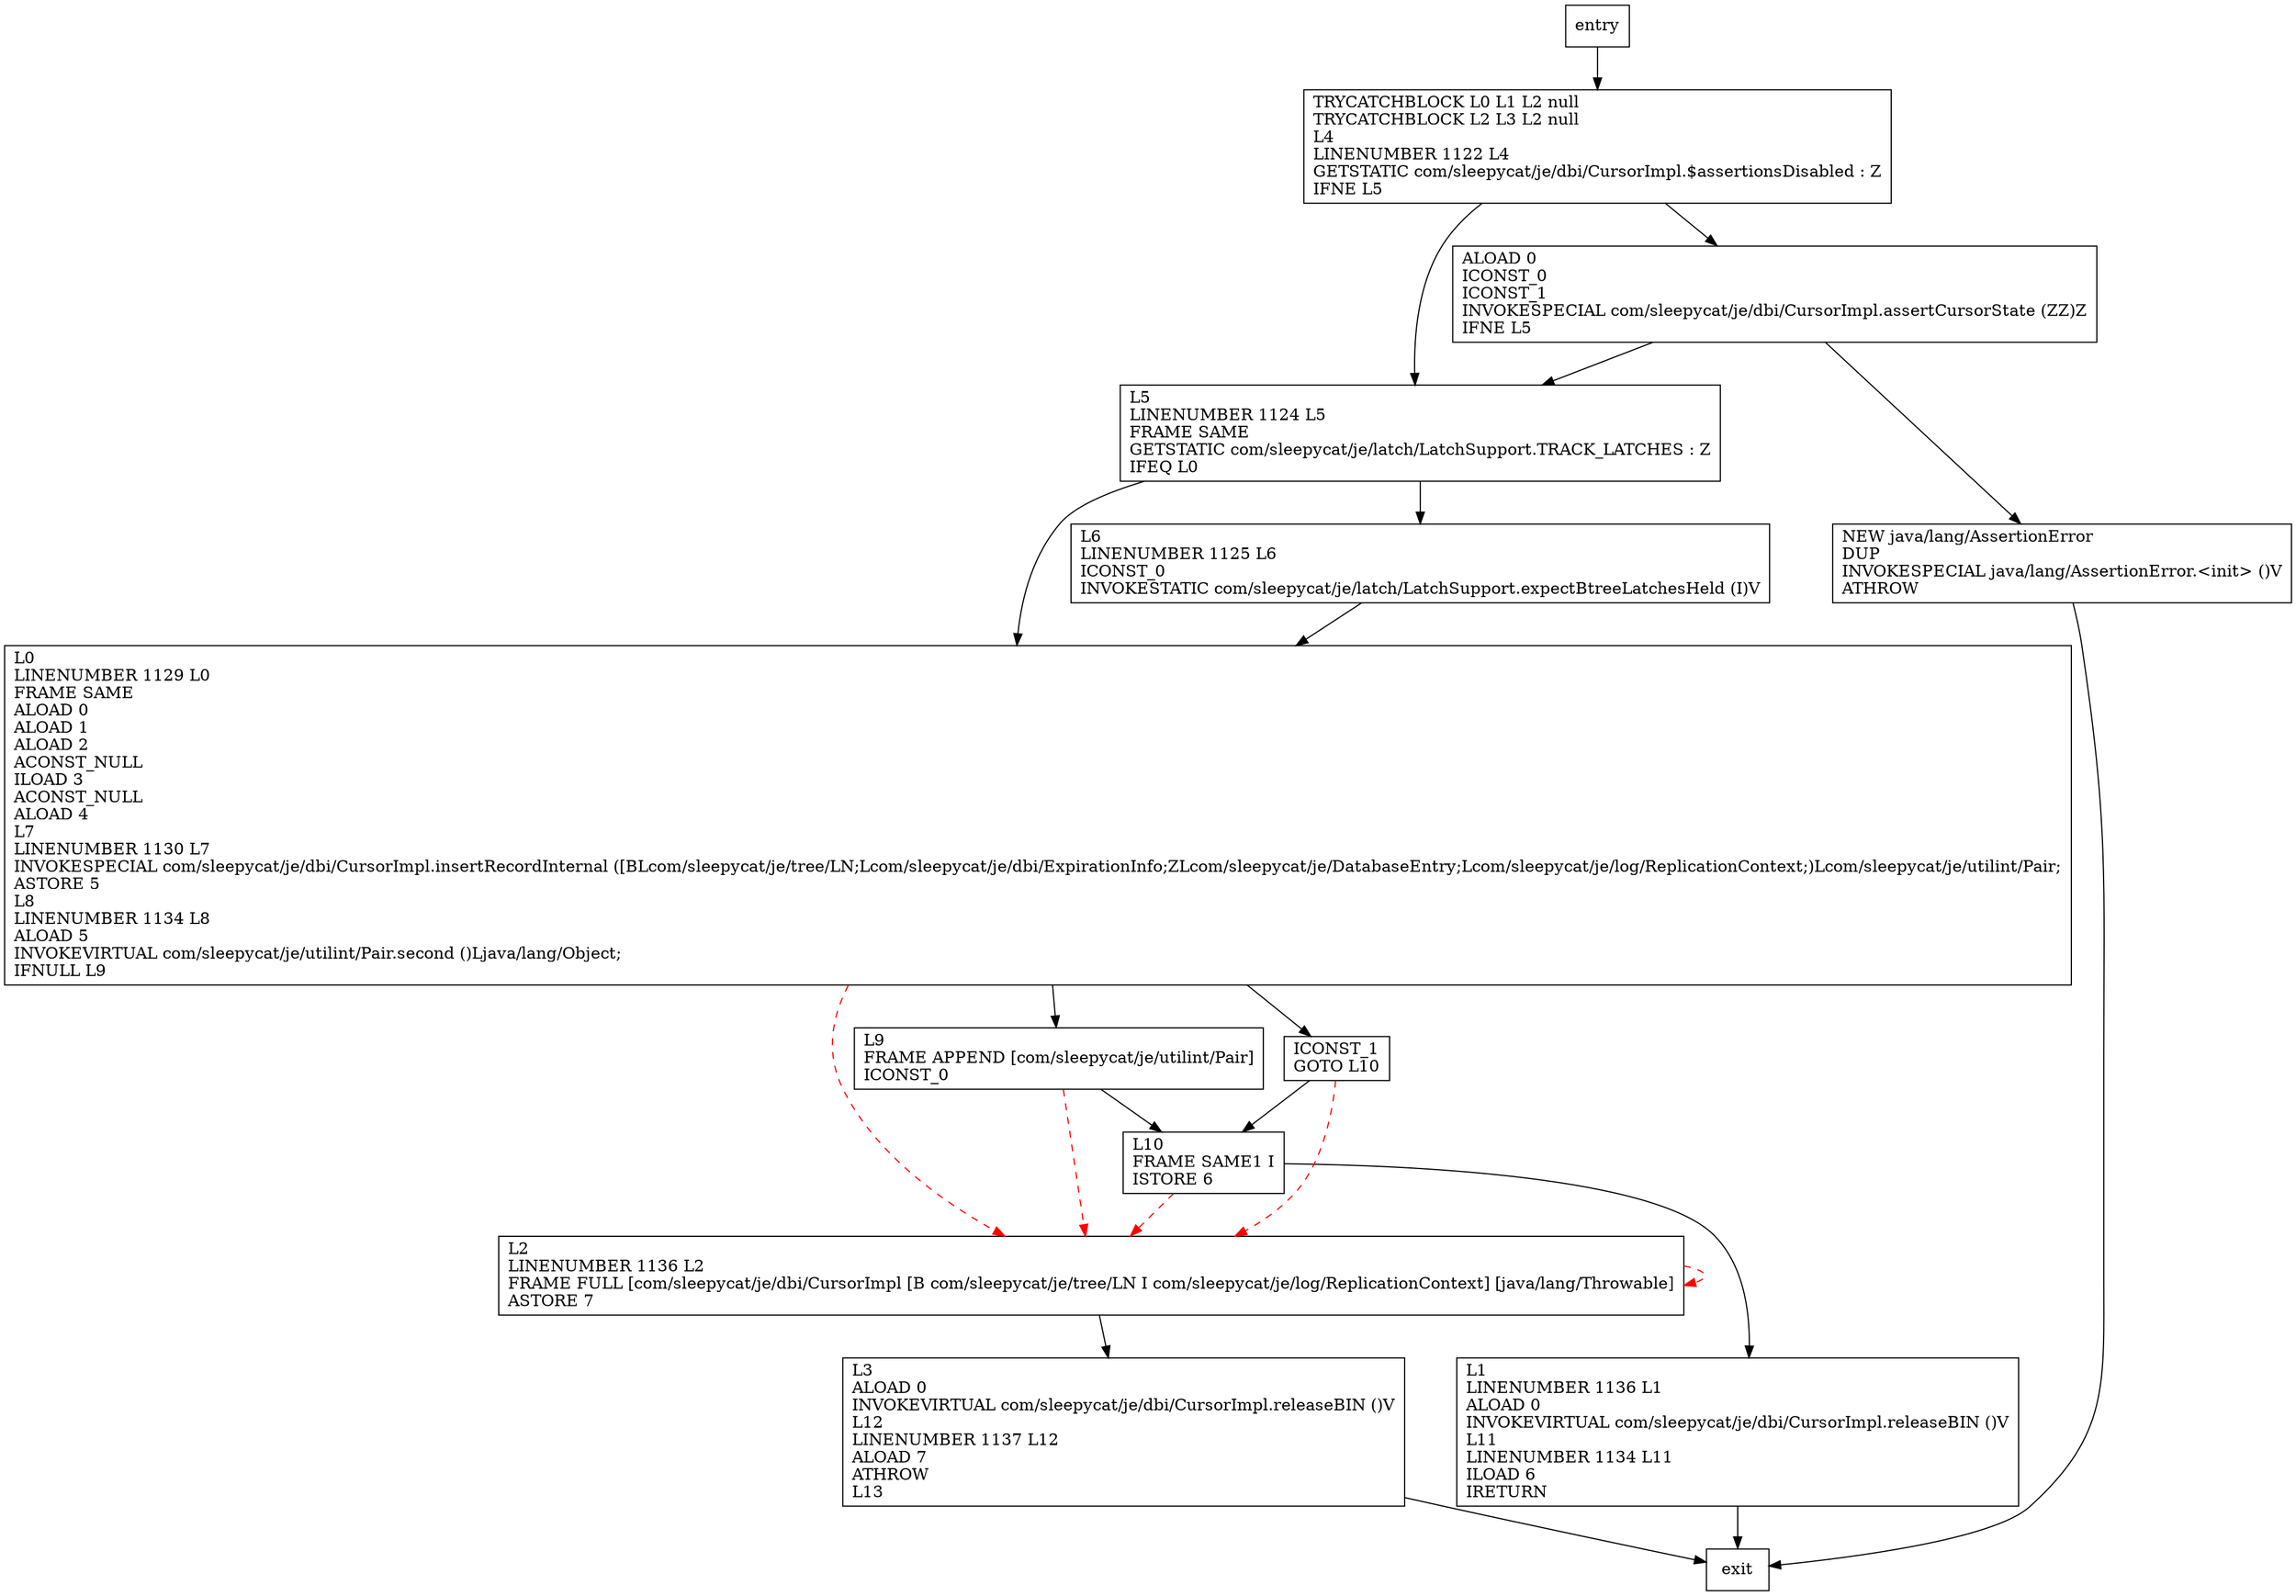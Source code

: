 digraph insertRecord {
node [shape=record];
1107106068 [label="L3\lALOAD 0\lINVOKEVIRTUAL com/sleepycat/je/dbi/CursorImpl.releaseBIN ()V\lL12\lLINENUMBER 1137 L12\lALOAD 7\lATHROW\lL13\l"];
1819810556 [label="TRYCATCHBLOCK L0 L1 L2 null\lTRYCATCHBLOCK L2 L3 L2 null\lL4\lLINENUMBER 1122 L4\lGETSTATIC com/sleepycat/je/dbi/CursorImpl.$assertionsDisabled : Z\lIFNE L5\l"];
119045778 [label="NEW java/lang/AssertionError\lDUP\lINVOKESPECIAL java/lang/AssertionError.\<init\> ()V\lATHROW\l"];
577898914 [label="L0\lLINENUMBER 1129 L0\lFRAME SAME\lALOAD 0\lALOAD 1\lALOAD 2\lACONST_NULL\lILOAD 3\lACONST_NULL\lALOAD 4\lL7\lLINENUMBER 1130 L7\lINVOKESPECIAL com/sleepycat/je/dbi/CursorImpl.insertRecordInternal ([BLcom/sleepycat/je/tree/LN;Lcom/sleepycat/je/dbi/ExpirationInfo;ZLcom/sleepycat/je/DatabaseEntry;Lcom/sleepycat/je/log/ReplicationContext;)Lcom/sleepycat/je/utilint/Pair;\lASTORE 5\lL8\lLINENUMBER 1134 L8\lALOAD 5\lINVOKEVIRTUAL com/sleepycat/je/utilint/Pair.second ()Ljava/lang/Object;\lIFNULL L9\l"];
1936734096 [label="L5\lLINENUMBER 1124 L5\lFRAME SAME\lGETSTATIC com/sleepycat/je/latch/LatchSupport.TRACK_LATCHES : Z\lIFEQ L0\l"];
780460764 [label="L6\lLINENUMBER 1125 L6\lICONST_0\lINVOKESTATIC com/sleepycat/je/latch/LatchSupport.expectBtreeLatchesHeld (I)V\l"];
1547344939 [label="L9\lFRAME APPEND [com/sleepycat/je/utilint/Pair]\lICONST_0\l"];
1973672343 [label="L1\lLINENUMBER 1136 L1\lALOAD 0\lINVOKEVIRTUAL com/sleepycat/je/dbi/CursorImpl.releaseBIN ()V\lL11\lLINENUMBER 1134 L11\lILOAD 6\lIRETURN\l"];
568832534 [label="L10\lFRAME SAME1 I\lISTORE 6\l"];
1699724483 [label="ICONST_1\lGOTO L10\l"];
410265352 [label="ALOAD 0\lICONST_0\lICONST_1\lINVOKESPECIAL com/sleepycat/je/dbi/CursorImpl.assertCursorState (ZZ)Z\lIFNE L5\l"];
1845383597 [label="L2\lLINENUMBER 1136 L2\lFRAME FULL [com/sleepycat/je/dbi/CursorImpl [B com/sleepycat/je/tree/LN I com/sleepycat/je/log/ReplicationContext] [java/lang/Throwable]\lASTORE 7\l"];
entry;
exit;
1973672343 -> exit
568832534 -> 1973672343
568832534 -> 1845383597 [style=dashed, color=red]
1699724483 -> 568832534
1699724483 -> 1845383597 [style=dashed, color=red]
1845383597 -> 1107106068
1845383597 -> 1845383597 [style=dashed, color=red]
1107106068 -> exit
entry -> 1819810556
1819810556 -> 1936734096
1819810556 -> 410265352
119045778 -> exit
577898914 -> 1547344939
577898914 -> 1699724483
577898914 -> 1845383597 [style=dashed, color=red]
1936734096 -> 577898914
1936734096 -> 780460764
780460764 -> 577898914
1547344939 -> 568832534
1547344939 -> 1845383597 [style=dashed, color=red]
410265352 -> 119045778
410265352 -> 1936734096
}
